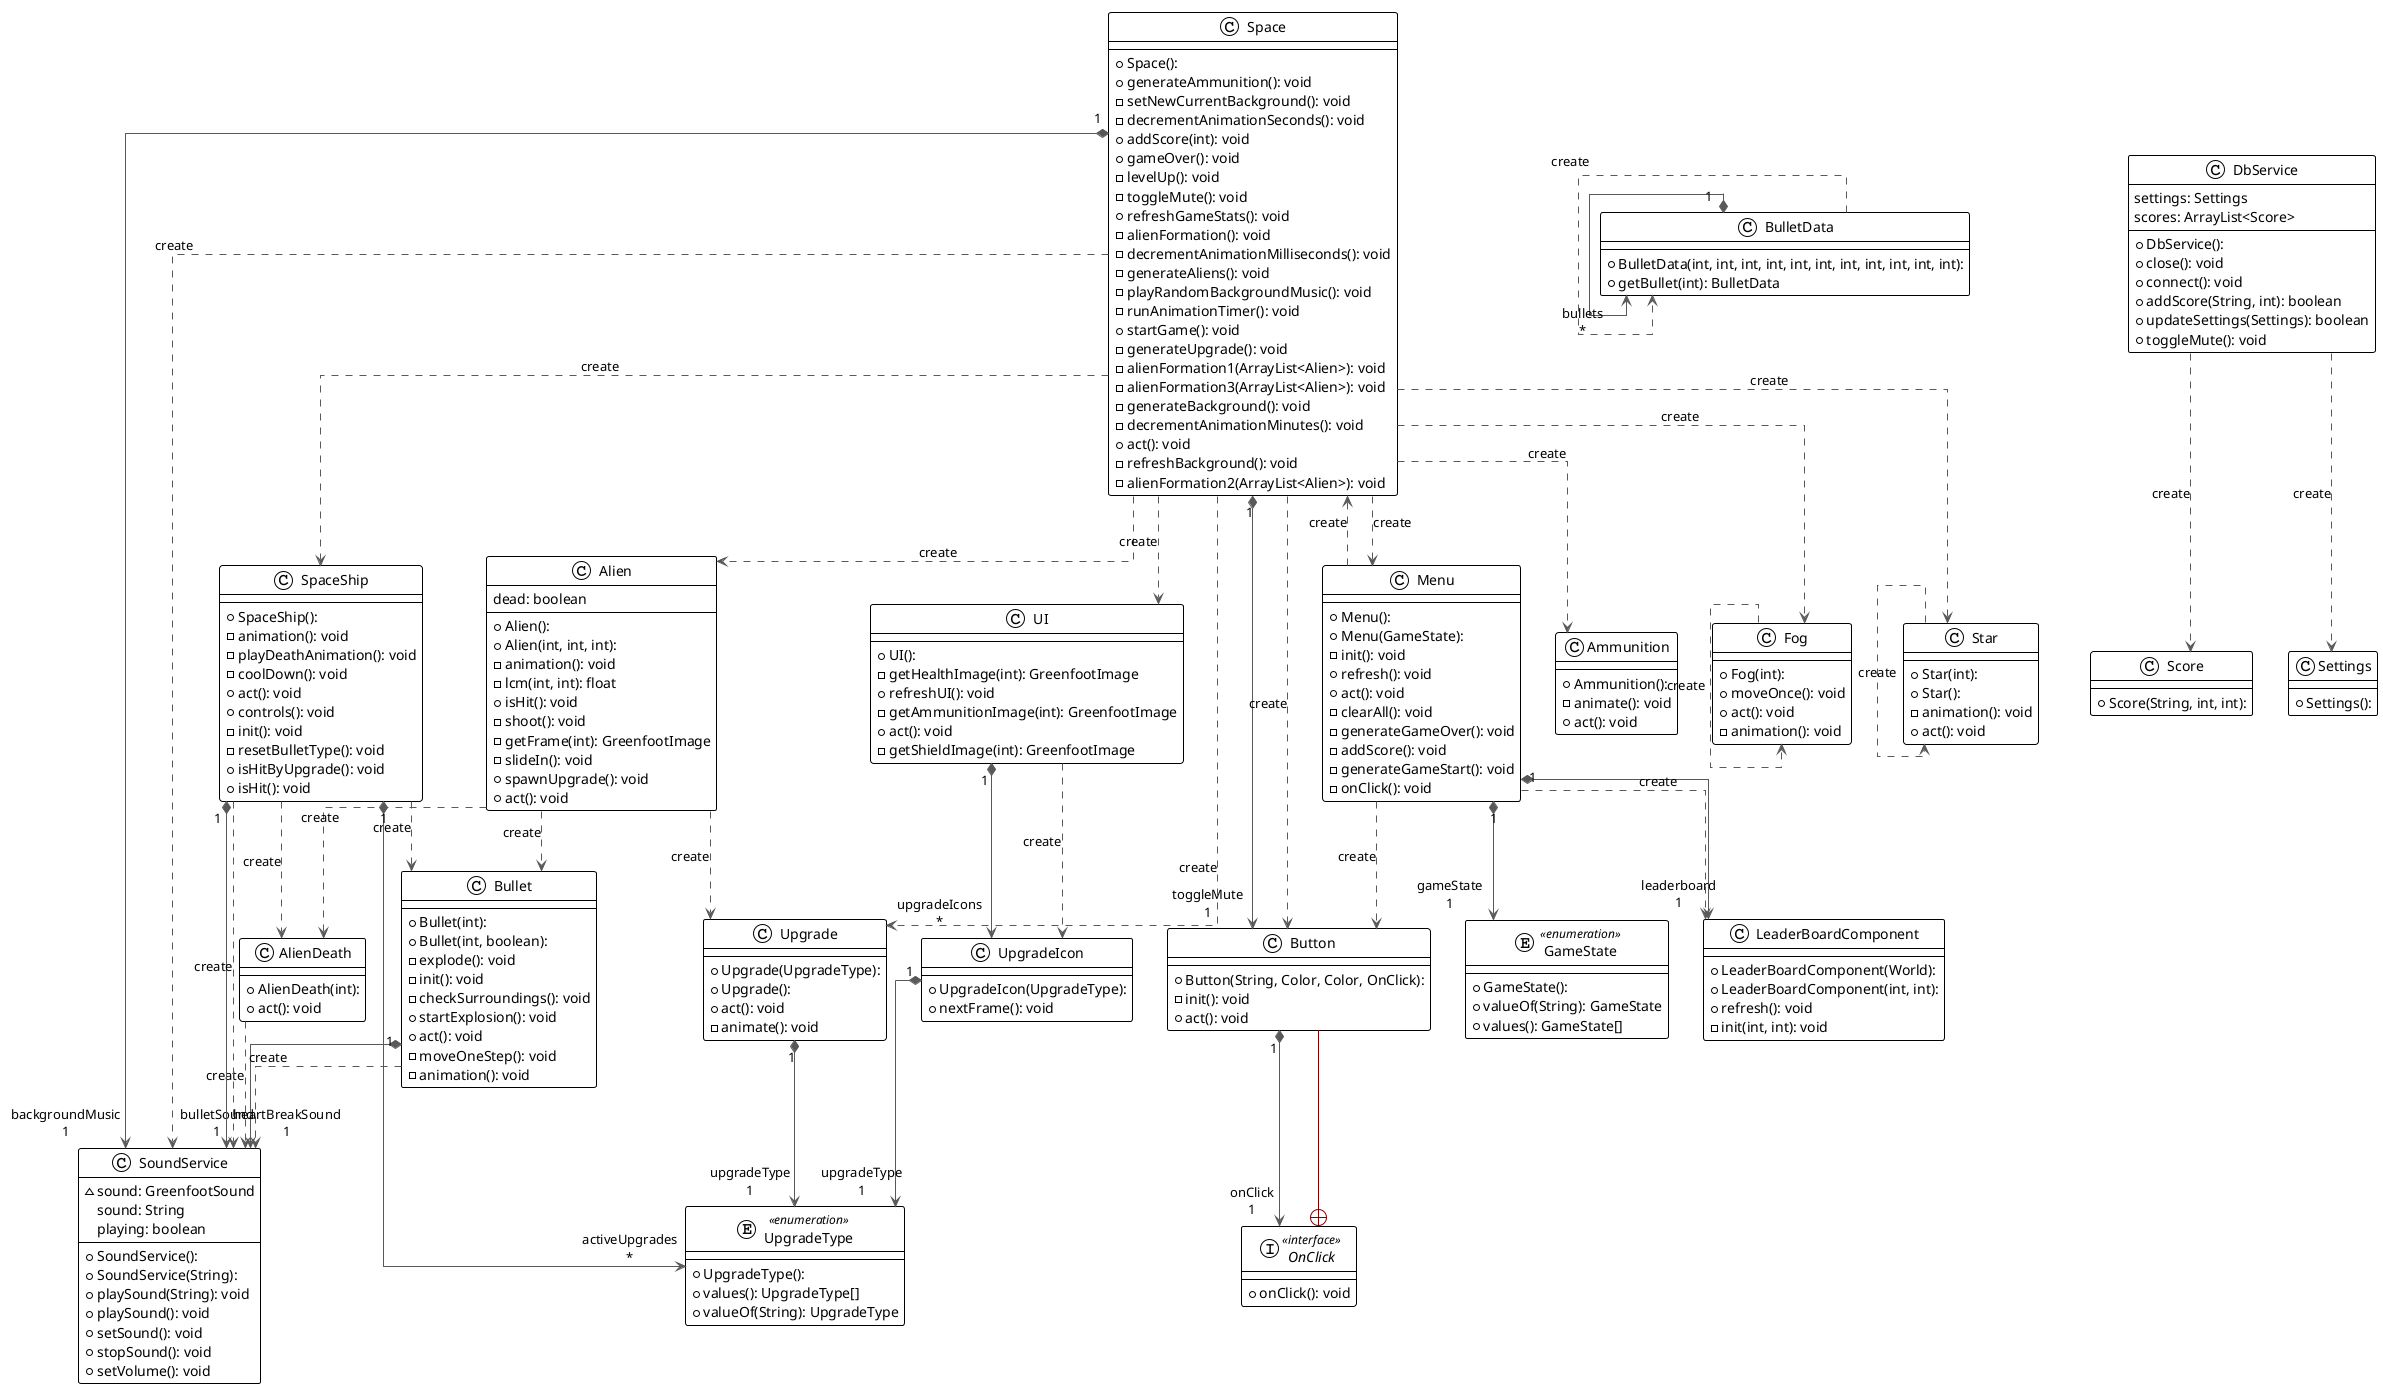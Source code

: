@startuml

!theme plain
top to bottom direction
skinparam linetype ortho

class Alien {
  + Alien(): 
  + Alien(int, int, int): 
  - animation(): void
  - lcm(int, int): float
  + isHit(): void
  - shoot(): void
  - getFrame(int): GreenfootImage
  - slideIn(): void
  + spawnUpgrade(): void
  + act(): void
   dead: boolean
}
class AlienDeath {
  + AlienDeath(int): 
  + act(): void
}
class Ammunition {
  + Ammunition(): 
  - animate(): void
  + act(): void
}
class Bullet {
  + Bullet(int): 
  + Bullet(int, boolean): 
  - explode(): void
  - init(): void
  - checkSurroundings(): void
  + startExplosion(): void
  + act(): void
  - moveOneStep(): void
  - animation(): void
}
class BulletData {
  + BulletData(int, int, int, int, int, int, int, int, int, int, int): 
  + getBullet(int): BulletData
}
class Button {
  + Button(String, Color, Color, OnClick): 
  - init(): void
  + act(): void
}
class DbService {
  + DbService(): 
  + close(): void
  + connect(): void
  + addScore(String, int): boolean
  + updateSettings(Settings): boolean
  + toggleMute(): void
   settings: Settings
   scores: ArrayList<Score>
}
class Fog {
  + Fog(int): 
  + moveOnce(): void
  + act(): void
  - animation(): void
}
enum GameState << enumeration >> {
  + GameState(): 
  + valueOf(String): GameState
  + values(): GameState[]
}
class LeaderBoardComponent {
  + LeaderBoardComponent(World): 
  + LeaderBoardComponent(int, int): 
  + refresh(): void
  - init(int, int): void
}
class Menu {
  + Menu(): 
  + Menu(GameState): 
  - init(): void
  + refresh(): void
  + act(): void
  - clearAll(): void
  - generateGameOver(): void
  - addScore(): void
  - generateGameStart(): void
  - onClick(): void
}
interface OnClick << interface >> {
  + onClick(): void
}
class Score {
  + Score(String, int, int): 
}
class Settings {
  + Settings(): 
}
class SoundService {
  + SoundService(): 
  + SoundService(String): 
  ~ sound: GreenfootSound
  + playSound(String): void
  + playSound(): void
  + setSound(): void
  + stopSound(): void
  + setVolume(): void
   sound: String
   playing: boolean
}
class Space {
  + Space(): 
  + generateAmmunition(): void
  - setNewCurrentBackground(): void
  - decrementAnimationSeconds(): void
  + addScore(int): void
  + gameOver(): void
  - levelUp(): void
  - toggleMute(): void
  + refreshGameStats(): void
  - alienFormation(): void
  - decrementAnimationMilliseconds(): void
  - generateAliens(): void
  - playRandomBackgroundMusic(): void
  - runAnimationTimer(): void
  + startGame(): void
  - generateUpgrade(): void
  - alienFormation1(ArrayList<Alien>): void
  - alienFormation3(ArrayList<Alien>): void
  - generateBackground(): void
  - decrementAnimationMinutes(): void
  + act(): void
  - refreshBackground(): void
  - alienFormation2(ArrayList<Alien>): void
}
class SpaceShip {
  + SpaceShip(): 
  - animation(): void
  - playDeathAnimation(): void
  - coolDown(): void
  + act(): void
  + controls(): void
  - init(): void
  - resetBulletType(): void
  + isHitByUpgrade(): void
  + isHit(): void
}
class Star {
  + Star(int): 
  + Star(): 
  - animation(): void
  + act(): void
}
class UI {
  + UI(): 
  - getHealthImage(int): GreenfootImage
  + refreshUI(): void
  - getAmmunitionImage(int): GreenfootImage
  + act(): void
  - getShieldImage(int): GreenfootImage
}
class Upgrade {
  + Upgrade(UpgradeType): 
  + Upgrade(): 
  + act(): void
  - animate(): void
}
class UpgradeIcon {
  + UpgradeIcon(UpgradeType): 
  + nextFrame(): void
}
enum UpgradeType << enumeration >> {
  + UpgradeType(): 
  + values(): UpgradeType[]
  + valueOf(String): UpgradeType
}

Alien                 -[#595959,dashed]->  AlienDeath           : "«create»"
Alien                 -[#595959,dashed]->  Bullet               : "«create»"
Alien                 -[#595959,dashed]->  Upgrade              : "«create»"
AlienDeath            -[#595959,dashed]->  SoundService         : "«create»"
Bullet               "1" *-[#595959,plain]-> "bulletSound\n1" SoundService         
Bullet                -[#595959,dashed]->  SoundService         : "«create»"
BulletData           "1" *-[#595959,plain]-> "bullets\n*" BulletData           
BulletData            -[#595959,dashed]->  BulletData           : "«create»"
Button               "1" *-[#595959,plain]-> "onClick\n1" OnClick              
DbService             -[#595959,dashed]->  Score                : "«create»"
DbService             -[#595959,dashed]->  Settings             : "«create»"
Fog                   -[#595959,dashed]->  Fog                  : "«create»"
Menu                  -[#595959,dashed]->  Button               : "«create»"
Menu                 "1" *-[#595959,plain]-> "gameState\n1" GameState            
Menu                 "1" *-[#595959,plain]-> "leaderboard\n1" LeaderBoardComponent 
Menu                  -[#595959,dashed]->  LeaderBoardComponent : "«create»"
Menu                  -[#595959,dashed]->  Space                : "«create»"
OnClick               +-[#820000,plain]-  Button               
Space                 -[#595959,dashed]->  Alien                : "«create»"
Space                 -[#595959,dashed]->  Ammunition           : "«create»"
Space                "1" *-[#595959,plain]-> "toggleMute\n1" Button               
Space                 -[#595959,dashed]->  Button               : "«create»"
Space                 -[#595959,dashed]->  Fog                  : "«create»"
Space                 -[#595959,dashed]->  Menu                 : "«create»"
Space                "1" *-[#595959,plain]-> "backgroundMusic\n1" SoundService         
Space                 -[#595959,dashed]->  SoundService         : "«create»"
Space                 -[#595959,dashed]->  SpaceShip            : "«create»"
Space                 -[#595959,dashed]->  Star                 : "«create»"
Space                 -[#595959,dashed]->  UI                   : "«create»"
Space                 -[#595959,dashed]->  Upgrade              : "«create»"
SpaceShip             -[#595959,dashed]->  AlienDeath           : "«create»"
SpaceShip             -[#595959,dashed]->  Bullet               : "«create»"
SpaceShip            "1" *-[#595959,plain]-> "heartBreakSound\n1" SoundService         
SpaceShip             -[#595959,dashed]->  SoundService         : "«create»"
SpaceShip            "1" *-[#595959,plain]-> "activeUpgrades\n*" UpgradeType          
Star                  -[#595959,dashed]->  Star                 : "«create»"
UI                   "1" *-[#595959,plain]-> "upgradeIcons\n*" UpgradeIcon          
UI                    -[#595959,dashed]->  UpgradeIcon          : "«create»"
Upgrade              "1" *-[#595959,plain]-> "upgradeType\n1" UpgradeType          
UpgradeIcon          "1" *-[#595959,plain]-> "upgradeType\n1" UpgradeType          
@enduml
